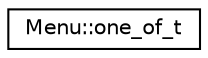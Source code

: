 digraph "Graphical Class Hierarchy"
{
  edge [fontname="Helvetica",fontsize="10",labelfontname="Helvetica",labelfontsize="10"];
  node [fontname="Helvetica",fontsize="10",shape=record];
  rankdir="LR";
  Node1 [label="Menu::one_of_t",height=0.2,width=0.4,color="black", fillcolor="white", style="filled",URL="$d4/d25/structMenu_1_1one__of__t.html"];
}
